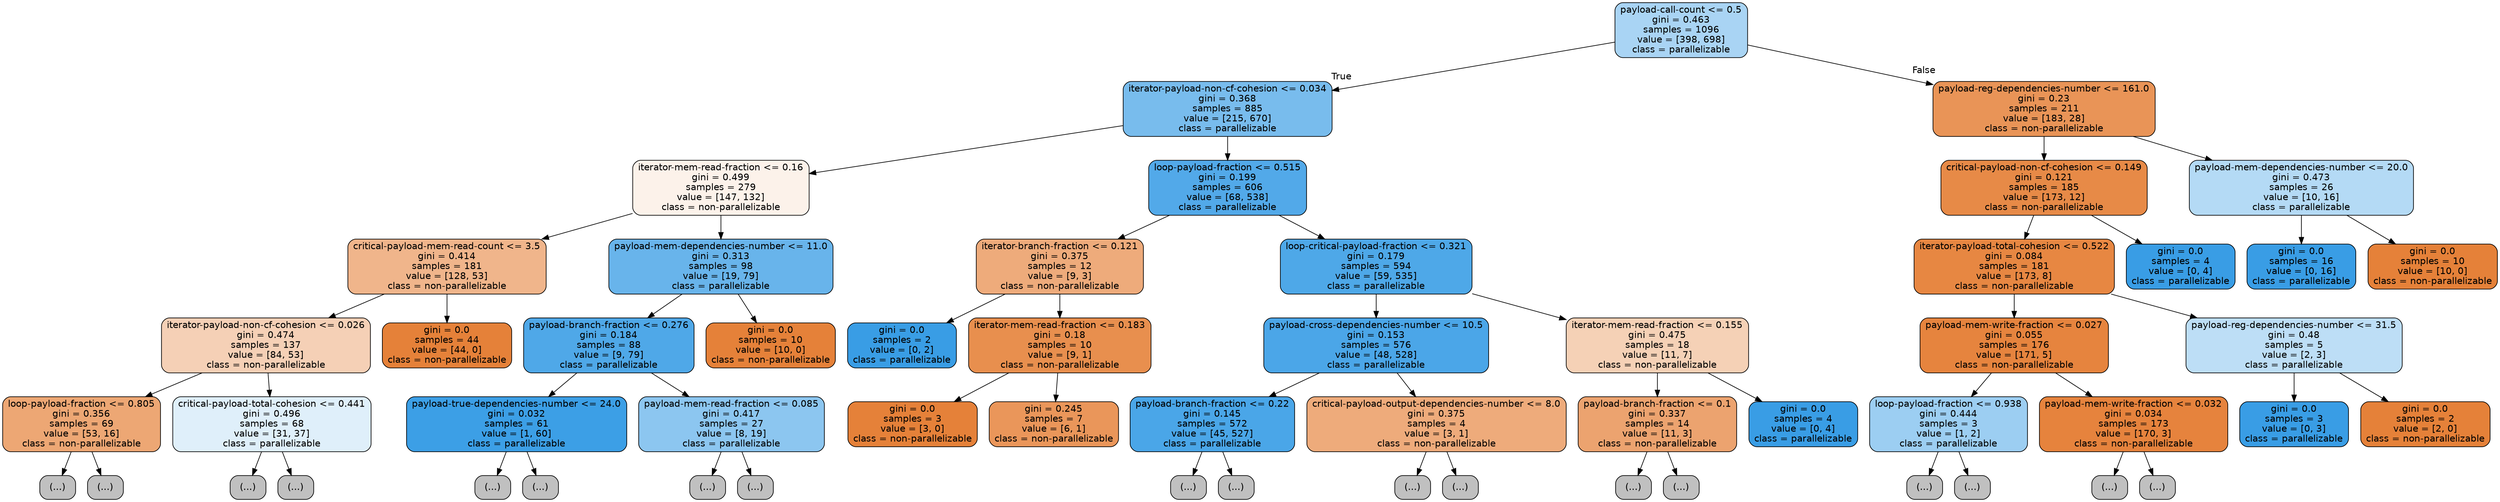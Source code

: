 digraph Tree {
node [shape=box, style="filled, rounded", color="black", fontname=helvetica] ;
edge [fontname=helvetica] ;
0 [label="payload-call-count <= 0.5\ngini = 0.463\nsamples = 1096\nvalue = [398, 698]\nclass = parallelizable", fillcolor="#399de56e"] ;
1 [label="iterator-payload-non-cf-cohesion <= 0.034\ngini = 0.368\nsamples = 885\nvalue = [215, 670]\nclass = parallelizable", fillcolor="#399de5ad"] ;
0 -> 1 [labeldistance=2.5, labelangle=45, headlabel="True"] ;
2 [label="iterator-mem-read-fraction <= 0.16\ngini = 0.499\nsamples = 279\nvalue = [147, 132]\nclass = non-parallelizable", fillcolor="#e581391a"] ;
1 -> 2 ;
3 [label="critical-payload-mem-read-count <= 3.5\ngini = 0.414\nsamples = 181\nvalue = [128, 53]\nclass = non-parallelizable", fillcolor="#e5813995"] ;
2 -> 3 ;
4 [label="iterator-payload-non-cf-cohesion <= 0.026\ngini = 0.474\nsamples = 137\nvalue = [84, 53]\nclass = non-parallelizable", fillcolor="#e581395e"] ;
3 -> 4 ;
5 [label="loop-payload-fraction <= 0.805\ngini = 0.356\nsamples = 69\nvalue = [53, 16]\nclass = non-parallelizable", fillcolor="#e58139b2"] ;
4 -> 5 ;
6 [label="(...)", fillcolor="#C0C0C0"] ;
5 -> 6 ;
9 [label="(...)", fillcolor="#C0C0C0"] ;
5 -> 9 ;
26 [label="critical-payload-total-cohesion <= 0.441\ngini = 0.496\nsamples = 68\nvalue = [31, 37]\nclass = parallelizable", fillcolor="#399de529"] ;
4 -> 26 ;
27 [label="(...)", fillcolor="#C0C0C0"] ;
26 -> 27 ;
44 [label="(...)", fillcolor="#C0C0C0"] ;
26 -> 44 ;
49 [label="gini = 0.0\nsamples = 44\nvalue = [44, 0]\nclass = non-parallelizable", fillcolor="#e58139ff"] ;
3 -> 49 ;
50 [label="payload-mem-dependencies-number <= 11.0\ngini = 0.313\nsamples = 98\nvalue = [19, 79]\nclass = parallelizable", fillcolor="#399de5c2"] ;
2 -> 50 ;
51 [label="payload-branch-fraction <= 0.276\ngini = 0.184\nsamples = 88\nvalue = [9, 79]\nclass = parallelizable", fillcolor="#399de5e2"] ;
50 -> 51 ;
52 [label="payload-true-dependencies-number <= 24.0\ngini = 0.032\nsamples = 61\nvalue = [1, 60]\nclass = parallelizable", fillcolor="#399de5fb"] ;
51 -> 52 ;
53 [label="(...)", fillcolor="#C0C0C0"] ;
52 -> 53 ;
56 [label="(...)", fillcolor="#C0C0C0"] ;
52 -> 56 ;
57 [label="payload-mem-read-fraction <= 0.085\ngini = 0.417\nsamples = 27\nvalue = [8, 19]\nclass = parallelizable", fillcolor="#399de594"] ;
51 -> 57 ;
58 [label="(...)", fillcolor="#C0C0C0"] ;
57 -> 58 ;
67 [label="(...)", fillcolor="#C0C0C0"] ;
57 -> 67 ;
70 [label="gini = 0.0\nsamples = 10\nvalue = [10, 0]\nclass = non-parallelizable", fillcolor="#e58139ff"] ;
50 -> 70 ;
71 [label="loop-payload-fraction <= 0.515\ngini = 0.199\nsamples = 606\nvalue = [68, 538]\nclass = parallelizable", fillcolor="#399de5df"] ;
1 -> 71 ;
72 [label="iterator-branch-fraction <= 0.121\ngini = 0.375\nsamples = 12\nvalue = [9, 3]\nclass = non-parallelizable", fillcolor="#e58139aa"] ;
71 -> 72 ;
73 [label="gini = 0.0\nsamples = 2\nvalue = [0, 2]\nclass = parallelizable", fillcolor="#399de5ff"] ;
72 -> 73 ;
74 [label="iterator-mem-read-fraction <= 0.183\ngini = 0.18\nsamples = 10\nvalue = [9, 1]\nclass = non-parallelizable", fillcolor="#e58139e3"] ;
72 -> 74 ;
75 [label="gini = 0.0\nsamples = 3\nvalue = [3, 0]\nclass = non-parallelizable", fillcolor="#e58139ff"] ;
74 -> 75 ;
76 [label="gini = 0.245\nsamples = 7\nvalue = [6, 1]\nclass = non-parallelizable", fillcolor="#e58139d4"] ;
74 -> 76 ;
77 [label="loop-critical-payload-fraction <= 0.321\ngini = 0.179\nsamples = 594\nvalue = [59, 535]\nclass = parallelizable", fillcolor="#399de5e3"] ;
71 -> 77 ;
78 [label="payload-cross-dependencies-number <= 10.5\ngini = 0.153\nsamples = 576\nvalue = [48, 528]\nclass = parallelizable", fillcolor="#399de5e8"] ;
77 -> 78 ;
79 [label="payload-branch-fraction <= 0.22\ngini = 0.145\nsamples = 572\nvalue = [45, 527]\nclass = parallelizable", fillcolor="#399de5e9"] ;
78 -> 79 ;
80 [label="(...)", fillcolor="#C0C0C0"] ;
79 -> 80 ;
135 [label="(...)", fillcolor="#C0C0C0"] ;
79 -> 135 ;
150 [label="critical-payload-output-dependencies-number <= 8.0\ngini = 0.375\nsamples = 4\nvalue = [3, 1]\nclass = non-parallelizable", fillcolor="#e58139aa"] ;
78 -> 150 ;
151 [label="(...)", fillcolor="#C0C0C0"] ;
150 -> 151 ;
152 [label="(...)", fillcolor="#C0C0C0"] ;
150 -> 152 ;
153 [label="iterator-mem-read-fraction <= 0.155\ngini = 0.475\nsamples = 18\nvalue = [11, 7]\nclass = non-parallelizable", fillcolor="#e581395d"] ;
77 -> 153 ;
154 [label="payload-branch-fraction <= 0.1\ngini = 0.337\nsamples = 14\nvalue = [11, 3]\nclass = non-parallelizable", fillcolor="#e58139b9"] ;
153 -> 154 ;
155 [label="(...)", fillcolor="#C0C0C0"] ;
154 -> 155 ;
158 [label="(...)", fillcolor="#C0C0C0"] ;
154 -> 158 ;
159 [label="gini = 0.0\nsamples = 4\nvalue = [0, 4]\nclass = parallelizable", fillcolor="#399de5ff"] ;
153 -> 159 ;
160 [label="payload-reg-dependencies-number <= 161.0\ngini = 0.23\nsamples = 211\nvalue = [183, 28]\nclass = non-parallelizable", fillcolor="#e58139d8"] ;
0 -> 160 [labeldistance=2.5, labelangle=-45, headlabel="False"] ;
161 [label="critical-payload-non-cf-cohesion <= 0.149\ngini = 0.121\nsamples = 185\nvalue = [173, 12]\nclass = non-parallelizable", fillcolor="#e58139ed"] ;
160 -> 161 ;
162 [label="iterator-payload-total-cohesion <= 0.522\ngini = 0.084\nsamples = 181\nvalue = [173, 8]\nclass = non-parallelizable", fillcolor="#e58139f3"] ;
161 -> 162 ;
163 [label="payload-mem-write-fraction <= 0.027\ngini = 0.055\nsamples = 176\nvalue = [171, 5]\nclass = non-parallelizable", fillcolor="#e58139f8"] ;
162 -> 163 ;
164 [label="loop-payload-fraction <= 0.938\ngini = 0.444\nsamples = 3\nvalue = [1, 2]\nclass = parallelizable", fillcolor="#399de57f"] ;
163 -> 164 ;
165 [label="(...)", fillcolor="#C0C0C0"] ;
164 -> 165 ;
166 [label="(...)", fillcolor="#C0C0C0"] ;
164 -> 166 ;
167 [label="payload-mem-write-fraction <= 0.032\ngini = 0.034\nsamples = 173\nvalue = [170, 3]\nclass = non-parallelizable", fillcolor="#e58139fa"] ;
163 -> 167 ;
168 [label="(...)", fillcolor="#C0C0C0"] ;
167 -> 168 ;
171 [label="(...)", fillcolor="#C0C0C0"] ;
167 -> 171 ;
178 [label="payload-reg-dependencies-number <= 31.5\ngini = 0.48\nsamples = 5\nvalue = [2, 3]\nclass = parallelizable", fillcolor="#399de555"] ;
162 -> 178 ;
179 [label="gini = 0.0\nsamples = 3\nvalue = [0, 3]\nclass = parallelizable", fillcolor="#399de5ff"] ;
178 -> 179 ;
180 [label="gini = 0.0\nsamples = 2\nvalue = [2, 0]\nclass = non-parallelizable", fillcolor="#e58139ff"] ;
178 -> 180 ;
181 [label="gini = 0.0\nsamples = 4\nvalue = [0, 4]\nclass = parallelizable", fillcolor="#399de5ff"] ;
161 -> 181 ;
182 [label="payload-mem-dependencies-number <= 20.0\ngini = 0.473\nsamples = 26\nvalue = [10, 16]\nclass = parallelizable", fillcolor="#399de560"] ;
160 -> 182 ;
183 [label="gini = 0.0\nsamples = 16\nvalue = [0, 16]\nclass = parallelizable", fillcolor="#399de5ff"] ;
182 -> 183 ;
184 [label="gini = 0.0\nsamples = 10\nvalue = [10, 0]\nclass = non-parallelizable", fillcolor="#e58139ff"] ;
182 -> 184 ;
}